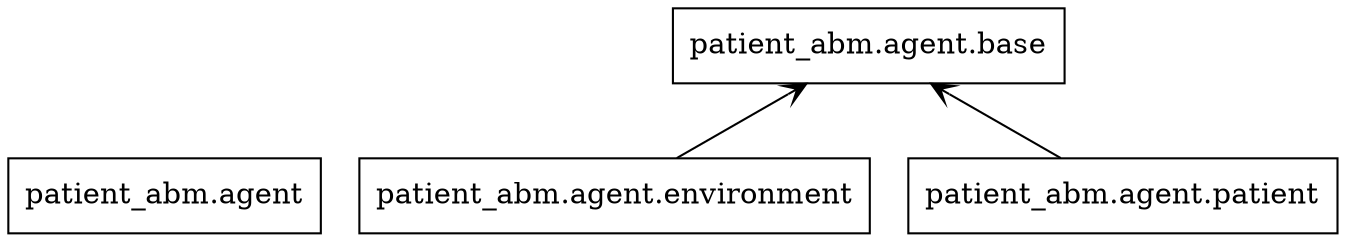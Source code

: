 digraph "packages" {
charset="utf-8"
rankdir=BT
"0" [label="patient_abm.agent", shape="box"];
"1" [label="patient_abm.agent.base", shape="box"];
"2" [label="patient_abm.agent.environment", shape="box"];
"3" [label="patient_abm.agent.patient", shape="box"];
"2" -> "1" [arrowhead="open", arrowtail="none"];
"3" -> "1" [arrowhead="open", arrowtail="none"];
}
